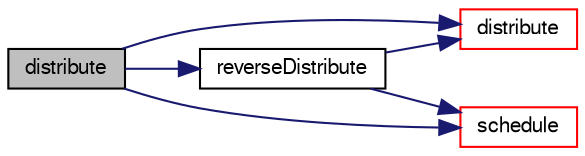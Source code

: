 digraph "distribute"
{
  bgcolor="transparent";
  edge [fontname="FreeSans",fontsize="10",labelfontname="FreeSans",labelfontsize="10"];
  node [fontname="FreeSans",fontsize="10",shape=record];
  rankdir="LR";
  Node1242 [label="distribute",height=0.2,width=0.4,color="black", fillcolor="grey75", style="filled", fontcolor="black"];
  Node1242 -> Node1243 [color="midnightblue",fontsize="10",style="solid",fontname="FreeSans"];
  Node1243 [label="distribute",height=0.2,width=0.4,color="red",URL="$a27362.html#a33e0f8481eb68bf011731ec98e8f7c65",tooltip="Distribute data. Note:schedule only used for Pstream::scheduled. "];
  Node1242 -> Node1294 [color="midnightblue",fontsize="10",style="solid",fontname="FreeSans"];
  Node1294 [label="reverseDistribute",height=0.2,width=0.4,color="black",URL="$a27362.html#af4843479bbb5ce26fab0dbefd525c410",tooltip="Reverse distribute data using default commsType. "];
  Node1294 -> Node1243 [color="midnightblue",fontsize="10",style="solid",fontname="FreeSans"];
  Node1294 -> Node1295 [color="midnightblue",fontsize="10",style="solid",fontname="FreeSans"];
  Node1295 [label="schedule",height=0.2,width=0.4,color="red",URL="$a27362.html#a254cd11d9ff94cd14064be383685247e",tooltip="Return a schedule. Demand driven. See above. "];
  Node1242 -> Node1295 [color="midnightblue",fontsize="10",style="solid",fontname="FreeSans"];
}
